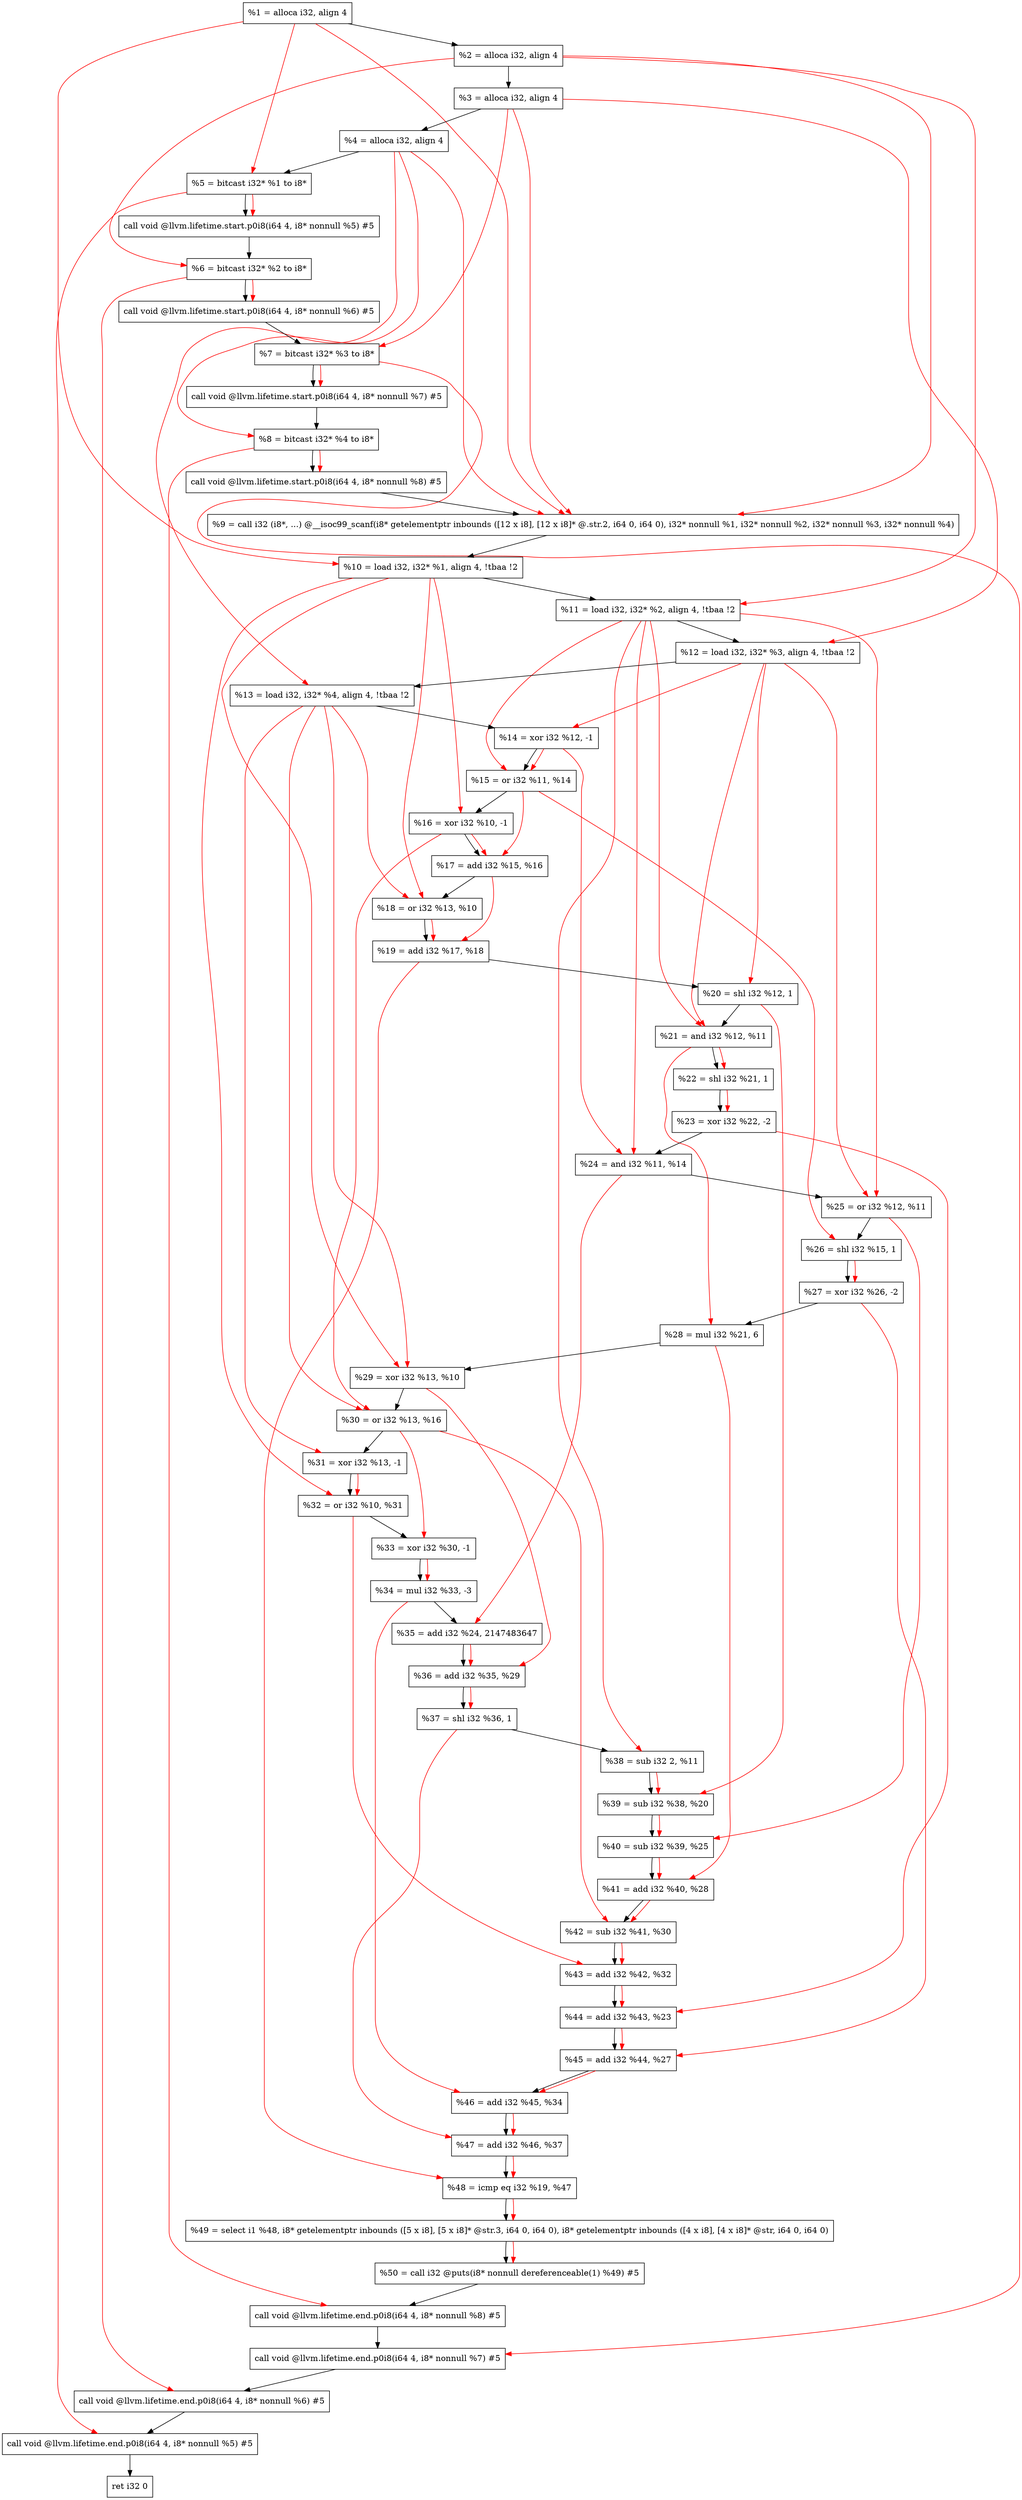 digraph "DFG for'main' function" {
	Node0xc1e8f8[shape=record, label="  %1 = alloca i32, align 4"];
	Node0xc1e978[shape=record, label="  %2 = alloca i32, align 4"];
	Node0xc1ea08[shape=record, label="  %3 = alloca i32, align 4"];
	Node0xc1ea68[shape=record, label="  %4 = alloca i32, align 4"];
	Node0xc1eb18[shape=record, label="  %5 = bitcast i32* %1 to i8*"];
	Node0xc1ef48[shape=record, label="  call void @llvm.lifetime.start.p0i8(i64 4, i8* nonnull %5) #5"];
	Node0xc1f028[shape=record, label="  %6 = bitcast i32* %2 to i8*"];
	Node0xc1f128[shape=record, label="  call void @llvm.lifetime.start.p0i8(i64 4, i8* nonnull %6) #5"];
	Node0xc1f1e8[shape=record, label="  %7 = bitcast i32* %3 to i8*"];
	Node0xc1f298[shape=record, label="  call void @llvm.lifetime.start.p0i8(i64 4, i8* nonnull %7) #5"];
	Node0xc1f358[shape=record, label="  %8 = bitcast i32* %4 to i8*"];
	Node0xc1f408[shape=record, label="  call void @llvm.lifetime.start.p0i8(i64 4, i8* nonnull %8) #5"];
	Node0xc19a50[shape=record, label="  %9 = call i32 (i8*, ...) @__isoc99_scanf(i8* getelementptr inbounds ([12 x i8], [12 x i8]* @.str.2, i64 0, i64 0), i32* nonnull %1, i32* nonnull %2, i32* nonnull %3, i32* nonnull %4)"];
	Node0xc1f608[shape=record, label="  %10 = load i32, i32* %1, align 4, !tbaa !2"];
	Node0xc20578[shape=record, label="  %11 = load i32, i32* %2, align 4, !tbaa !2"];
	Node0xc20be8[shape=record, label="  %12 = load i32, i32* %3, align 4, !tbaa !2"];
	Node0xc20c48[shape=record, label="  %13 = load i32, i32* %4, align 4, !tbaa !2"];
	Node0xc20cc0[shape=record, label="  %14 = xor i32 %12, -1"];
	Node0xc20d30[shape=record, label="  %15 = or i32 %11, %14"];
	Node0xc20da0[shape=record, label="  %16 = xor i32 %10, -1"];
	Node0xc20e10[shape=record, label="  %17 = add i32 %15, %16"];
	Node0xc20e80[shape=record, label="  %18 = or i32 %13, %10"];
	Node0xc20ef0[shape=record, label="  %19 = add i32 %17, %18"];
	Node0xc20f60[shape=record, label="  %20 = shl i32 %12, 1"];
	Node0xc20fd0[shape=record, label="  %21 = and i32 %12, %11"];
	Node0xc21040[shape=record, label="  %22 = shl i32 %21, 1"];
	Node0xc210b0[shape=record, label="  %23 = xor i32 %22, -2"];
	Node0xc21120[shape=record, label="  %24 = and i32 %11, %14"];
	Node0xc21190[shape=record, label="  %25 = or i32 %12, %11"];
	Node0xc21200[shape=record, label="  %26 = shl i32 %15, 1"];
	Node0xc21270[shape=record, label="  %27 = xor i32 %26, -2"];
	Node0xc212e0[shape=record, label="  %28 = mul i32 %21, 6"];
	Node0xc21350[shape=record, label="  %29 = xor i32 %13, %10"];
	Node0xc213c0[shape=record, label="  %30 = or i32 %13, %16"];
	Node0xc21430[shape=record, label="  %31 = xor i32 %13, -1"];
	Node0xc214a0[shape=record, label="  %32 = or i32 %10, %31"];
	Node0xc21510[shape=record, label="  %33 = xor i32 %30, -1"];
	Node0xc21580[shape=record, label="  %34 = mul i32 %33, -3"];
	Node0xc215f0[shape=record, label="  %35 = add i32 %24, 2147483647"];
	Node0xc21660[shape=record, label="  %36 = add i32 %35, %29"];
	Node0xc216d0[shape=record, label="  %37 = shl i32 %36, 1"];
	Node0xc21740[shape=record, label="  %38 = sub i32 2, %11"];
	Node0xc217b0[shape=record, label="  %39 = sub i32 %38, %20"];
	Node0xc21820[shape=record, label="  %40 = sub i32 %39, %25"];
	Node0xc21890[shape=record, label="  %41 = add i32 %40, %28"];
	Node0xc21900[shape=record, label="  %42 = sub i32 %41, %30"];
	Node0xc21970[shape=record, label="  %43 = add i32 %42, %32"];
	Node0xc219e0[shape=record, label="  %44 = add i32 %43, %23"];
	Node0xc21a50[shape=record, label="  %45 = add i32 %44, %27"];
	Node0xc21ac0[shape=record, label="  %46 = add i32 %45, %34"];
	Node0xc21b30[shape=record, label="  %47 = add i32 %46, %37"];
	Node0xc21ba0[shape=record, label="  %48 = icmp eq i32 %19, %47"];
	Node0xbbe8b8[shape=record, label="  %49 = select i1 %48, i8* getelementptr inbounds ([5 x i8], [5 x i8]* @str.3, i64 0, i64 0), i8* getelementptr inbounds ([4 x i8], [4 x i8]* @str, i64 0, i64 0)"];
	Node0xc21c30[shape=record, label="  %50 = call i32 @puts(i8* nonnull dereferenceable(1) %49) #5"];
	Node0xc21ed8[shape=record, label="  call void @llvm.lifetime.end.p0i8(i64 4, i8* nonnull %8) #5"];
	Node0xc22038[shape=record, label="  call void @llvm.lifetime.end.p0i8(i64 4, i8* nonnull %7) #5"];
	Node0xc22148[shape=record, label="  call void @llvm.lifetime.end.p0i8(i64 4, i8* nonnull %6) #5"];
	Node0xc22258[shape=record, label="  call void @llvm.lifetime.end.p0i8(i64 4, i8* nonnull %5) #5"];
	Node0xc22318[shape=record, label="  ret i32 0"];
	Node0xc1e8f8 -> Node0xc1e978;
	Node0xc1e978 -> Node0xc1ea08;
	Node0xc1ea08 -> Node0xc1ea68;
	Node0xc1ea68 -> Node0xc1eb18;
	Node0xc1eb18 -> Node0xc1ef48;
	Node0xc1ef48 -> Node0xc1f028;
	Node0xc1f028 -> Node0xc1f128;
	Node0xc1f128 -> Node0xc1f1e8;
	Node0xc1f1e8 -> Node0xc1f298;
	Node0xc1f298 -> Node0xc1f358;
	Node0xc1f358 -> Node0xc1f408;
	Node0xc1f408 -> Node0xc19a50;
	Node0xc19a50 -> Node0xc1f608;
	Node0xc1f608 -> Node0xc20578;
	Node0xc20578 -> Node0xc20be8;
	Node0xc20be8 -> Node0xc20c48;
	Node0xc20c48 -> Node0xc20cc0;
	Node0xc20cc0 -> Node0xc20d30;
	Node0xc20d30 -> Node0xc20da0;
	Node0xc20da0 -> Node0xc20e10;
	Node0xc20e10 -> Node0xc20e80;
	Node0xc20e80 -> Node0xc20ef0;
	Node0xc20ef0 -> Node0xc20f60;
	Node0xc20f60 -> Node0xc20fd0;
	Node0xc20fd0 -> Node0xc21040;
	Node0xc21040 -> Node0xc210b0;
	Node0xc210b0 -> Node0xc21120;
	Node0xc21120 -> Node0xc21190;
	Node0xc21190 -> Node0xc21200;
	Node0xc21200 -> Node0xc21270;
	Node0xc21270 -> Node0xc212e0;
	Node0xc212e0 -> Node0xc21350;
	Node0xc21350 -> Node0xc213c0;
	Node0xc213c0 -> Node0xc21430;
	Node0xc21430 -> Node0xc214a0;
	Node0xc214a0 -> Node0xc21510;
	Node0xc21510 -> Node0xc21580;
	Node0xc21580 -> Node0xc215f0;
	Node0xc215f0 -> Node0xc21660;
	Node0xc21660 -> Node0xc216d0;
	Node0xc216d0 -> Node0xc21740;
	Node0xc21740 -> Node0xc217b0;
	Node0xc217b0 -> Node0xc21820;
	Node0xc21820 -> Node0xc21890;
	Node0xc21890 -> Node0xc21900;
	Node0xc21900 -> Node0xc21970;
	Node0xc21970 -> Node0xc219e0;
	Node0xc219e0 -> Node0xc21a50;
	Node0xc21a50 -> Node0xc21ac0;
	Node0xc21ac0 -> Node0xc21b30;
	Node0xc21b30 -> Node0xc21ba0;
	Node0xc21ba0 -> Node0xbbe8b8;
	Node0xbbe8b8 -> Node0xc21c30;
	Node0xc21c30 -> Node0xc21ed8;
	Node0xc21ed8 -> Node0xc22038;
	Node0xc22038 -> Node0xc22148;
	Node0xc22148 -> Node0xc22258;
	Node0xc22258 -> Node0xc22318;
edge [color=red]
	Node0xc1e8f8 -> Node0xc1eb18;
	Node0xc1eb18 -> Node0xc1ef48;
	Node0xc1e978 -> Node0xc1f028;
	Node0xc1f028 -> Node0xc1f128;
	Node0xc1ea08 -> Node0xc1f1e8;
	Node0xc1f1e8 -> Node0xc1f298;
	Node0xc1ea68 -> Node0xc1f358;
	Node0xc1f358 -> Node0xc1f408;
	Node0xc1e8f8 -> Node0xc19a50;
	Node0xc1e978 -> Node0xc19a50;
	Node0xc1ea08 -> Node0xc19a50;
	Node0xc1ea68 -> Node0xc19a50;
	Node0xc1e8f8 -> Node0xc1f608;
	Node0xc1e978 -> Node0xc20578;
	Node0xc1ea08 -> Node0xc20be8;
	Node0xc1ea68 -> Node0xc20c48;
	Node0xc20be8 -> Node0xc20cc0;
	Node0xc20578 -> Node0xc20d30;
	Node0xc20cc0 -> Node0xc20d30;
	Node0xc1f608 -> Node0xc20da0;
	Node0xc20d30 -> Node0xc20e10;
	Node0xc20da0 -> Node0xc20e10;
	Node0xc20c48 -> Node0xc20e80;
	Node0xc1f608 -> Node0xc20e80;
	Node0xc20e10 -> Node0xc20ef0;
	Node0xc20e80 -> Node0xc20ef0;
	Node0xc20be8 -> Node0xc20f60;
	Node0xc20be8 -> Node0xc20fd0;
	Node0xc20578 -> Node0xc20fd0;
	Node0xc20fd0 -> Node0xc21040;
	Node0xc21040 -> Node0xc210b0;
	Node0xc20578 -> Node0xc21120;
	Node0xc20cc0 -> Node0xc21120;
	Node0xc20be8 -> Node0xc21190;
	Node0xc20578 -> Node0xc21190;
	Node0xc20d30 -> Node0xc21200;
	Node0xc21200 -> Node0xc21270;
	Node0xc20fd0 -> Node0xc212e0;
	Node0xc20c48 -> Node0xc21350;
	Node0xc1f608 -> Node0xc21350;
	Node0xc20c48 -> Node0xc213c0;
	Node0xc20da0 -> Node0xc213c0;
	Node0xc20c48 -> Node0xc21430;
	Node0xc1f608 -> Node0xc214a0;
	Node0xc21430 -> Node0xc214a0;
	Node0xc213c0 -> Node0xc21510;
	Node0xc21510 -> Node0xc21580;
	Node0xc21120 -> Node0xc215f0;
	Node0xc215f0 -> Node0xc21660;
	Node0xc21350 -> Node0xc21660;
	Node0xc21660 -> Node0xc216d0;
	Node0xc20578 -> Node0xc21740;
	Node0xc21740 -> Node0xc217b0;
	Node0xc20f60 -> Node0xc217b0;
	Node0xc217b0 -> Node0xc21820;
	Node0xc21190 -> Node0xc21820;
	Node0xc21820 -> Node0xc21890;
	Node0xc212e0 -> Node0xc21890;
	Node0xc21890 -> Node0xc21900;
	Node0xc213c0 -> Node0xc21900;
	Node0xc21900 -> Node0xc21970;
	Node0xc214a0 -> Node0xc21970;
	Node0xc21970 -> Node0xc219e0;
	Node0xc210b0 -> Node0xc219e0;
	Node0xc219e0 -> Node0xc21a50;
	Node0xc21270 -> Node0xc21a50;
	Node0xc21a50 -> Node0xc21ac0;
	Node0xc21580 -> Node0xc21ac0;
	Node0xc21ac0 -> Node0xc21b30;
	Node0xc216d0 -> Node0xc21b30;
	Node0xc20ef0 -> Node0xc21ba0;
	Node0xc21b30 -> Node0xc21ba0;
	Node0xc21ba0 -> Node0xbbe8b8;
	Node0xbbe8b8 -> Node0xc21c30;
	Node0xc1f358 -> Node0xc21ed8;
	Node0xc1f1e8 -> Node0xc22038;
	Node0xc1f028 -> Node0xc22148;
	Node0xc1eb18 -> Node0xc22258;
}
